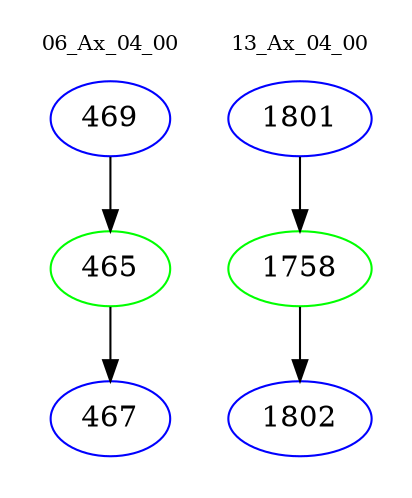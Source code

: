 digraph{
subgraph cluster_0 {
color = white
label = "06_Ax_04_00";
fontsize=10;
T0_469 [label="469", color="blue"]
T0_469 -> T0_465 [color="black"]
T0_465 [label="465", color="green"]
T0_465 -> T0_467 [color="black"]
T0_467 [label="467", color="blue"]
}
subgraph cluster_1 {
color = white
label = "13_Ax_04_00";
fontsize=10;
T1_1801 [label="1801", color="blue"]
T1_1801 -> T1_1758 [color="black"]
T1_1758 [label="1758", color="green"]
T1_1758 -> T1_1802 [color="black"]
T1_1802 [label="1802", color="blue"]
}
}
